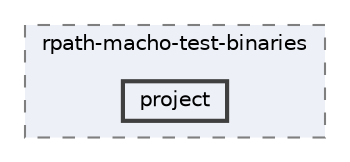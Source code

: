 digraph "external/reflect-cpp/vcpkg/scripts/test_ports/rpath-macho-test-binaries/project"
{
 // LATEX_PDF_SIZE
  bgcolor="transparent";
  edge [fontname=Helvetica,fontsize=10,labelfontname=Helvetica,labelfontsize=10];
  node [fontname=Helvetica,fontsize=10,shape=box,height=0.2,width=0.4];
  compound=true
  subgraph clusterdir_83a55e5ca1aa9dd3dda46a92e712d992 {
    graph [ bgcolor="#edf0f7", pencolor="grey50", label="rpath-macho-test-binaries", fontname=Helvetica,fontsize=10 style="filled,dashed", URL="dir_83a55e5ca1aa9dd3dda46a92e712d992.html",tooltip=""]
  dir_6df4f8a796aef905a74332a53dd4a6a0 [label="project", fillcolor="#edf0f7", color="grey25", style="filled,bold", URL="dir_6df4f8a796aef905a74332a53dd4a6a0.html",tooltip=""];
  }
}
